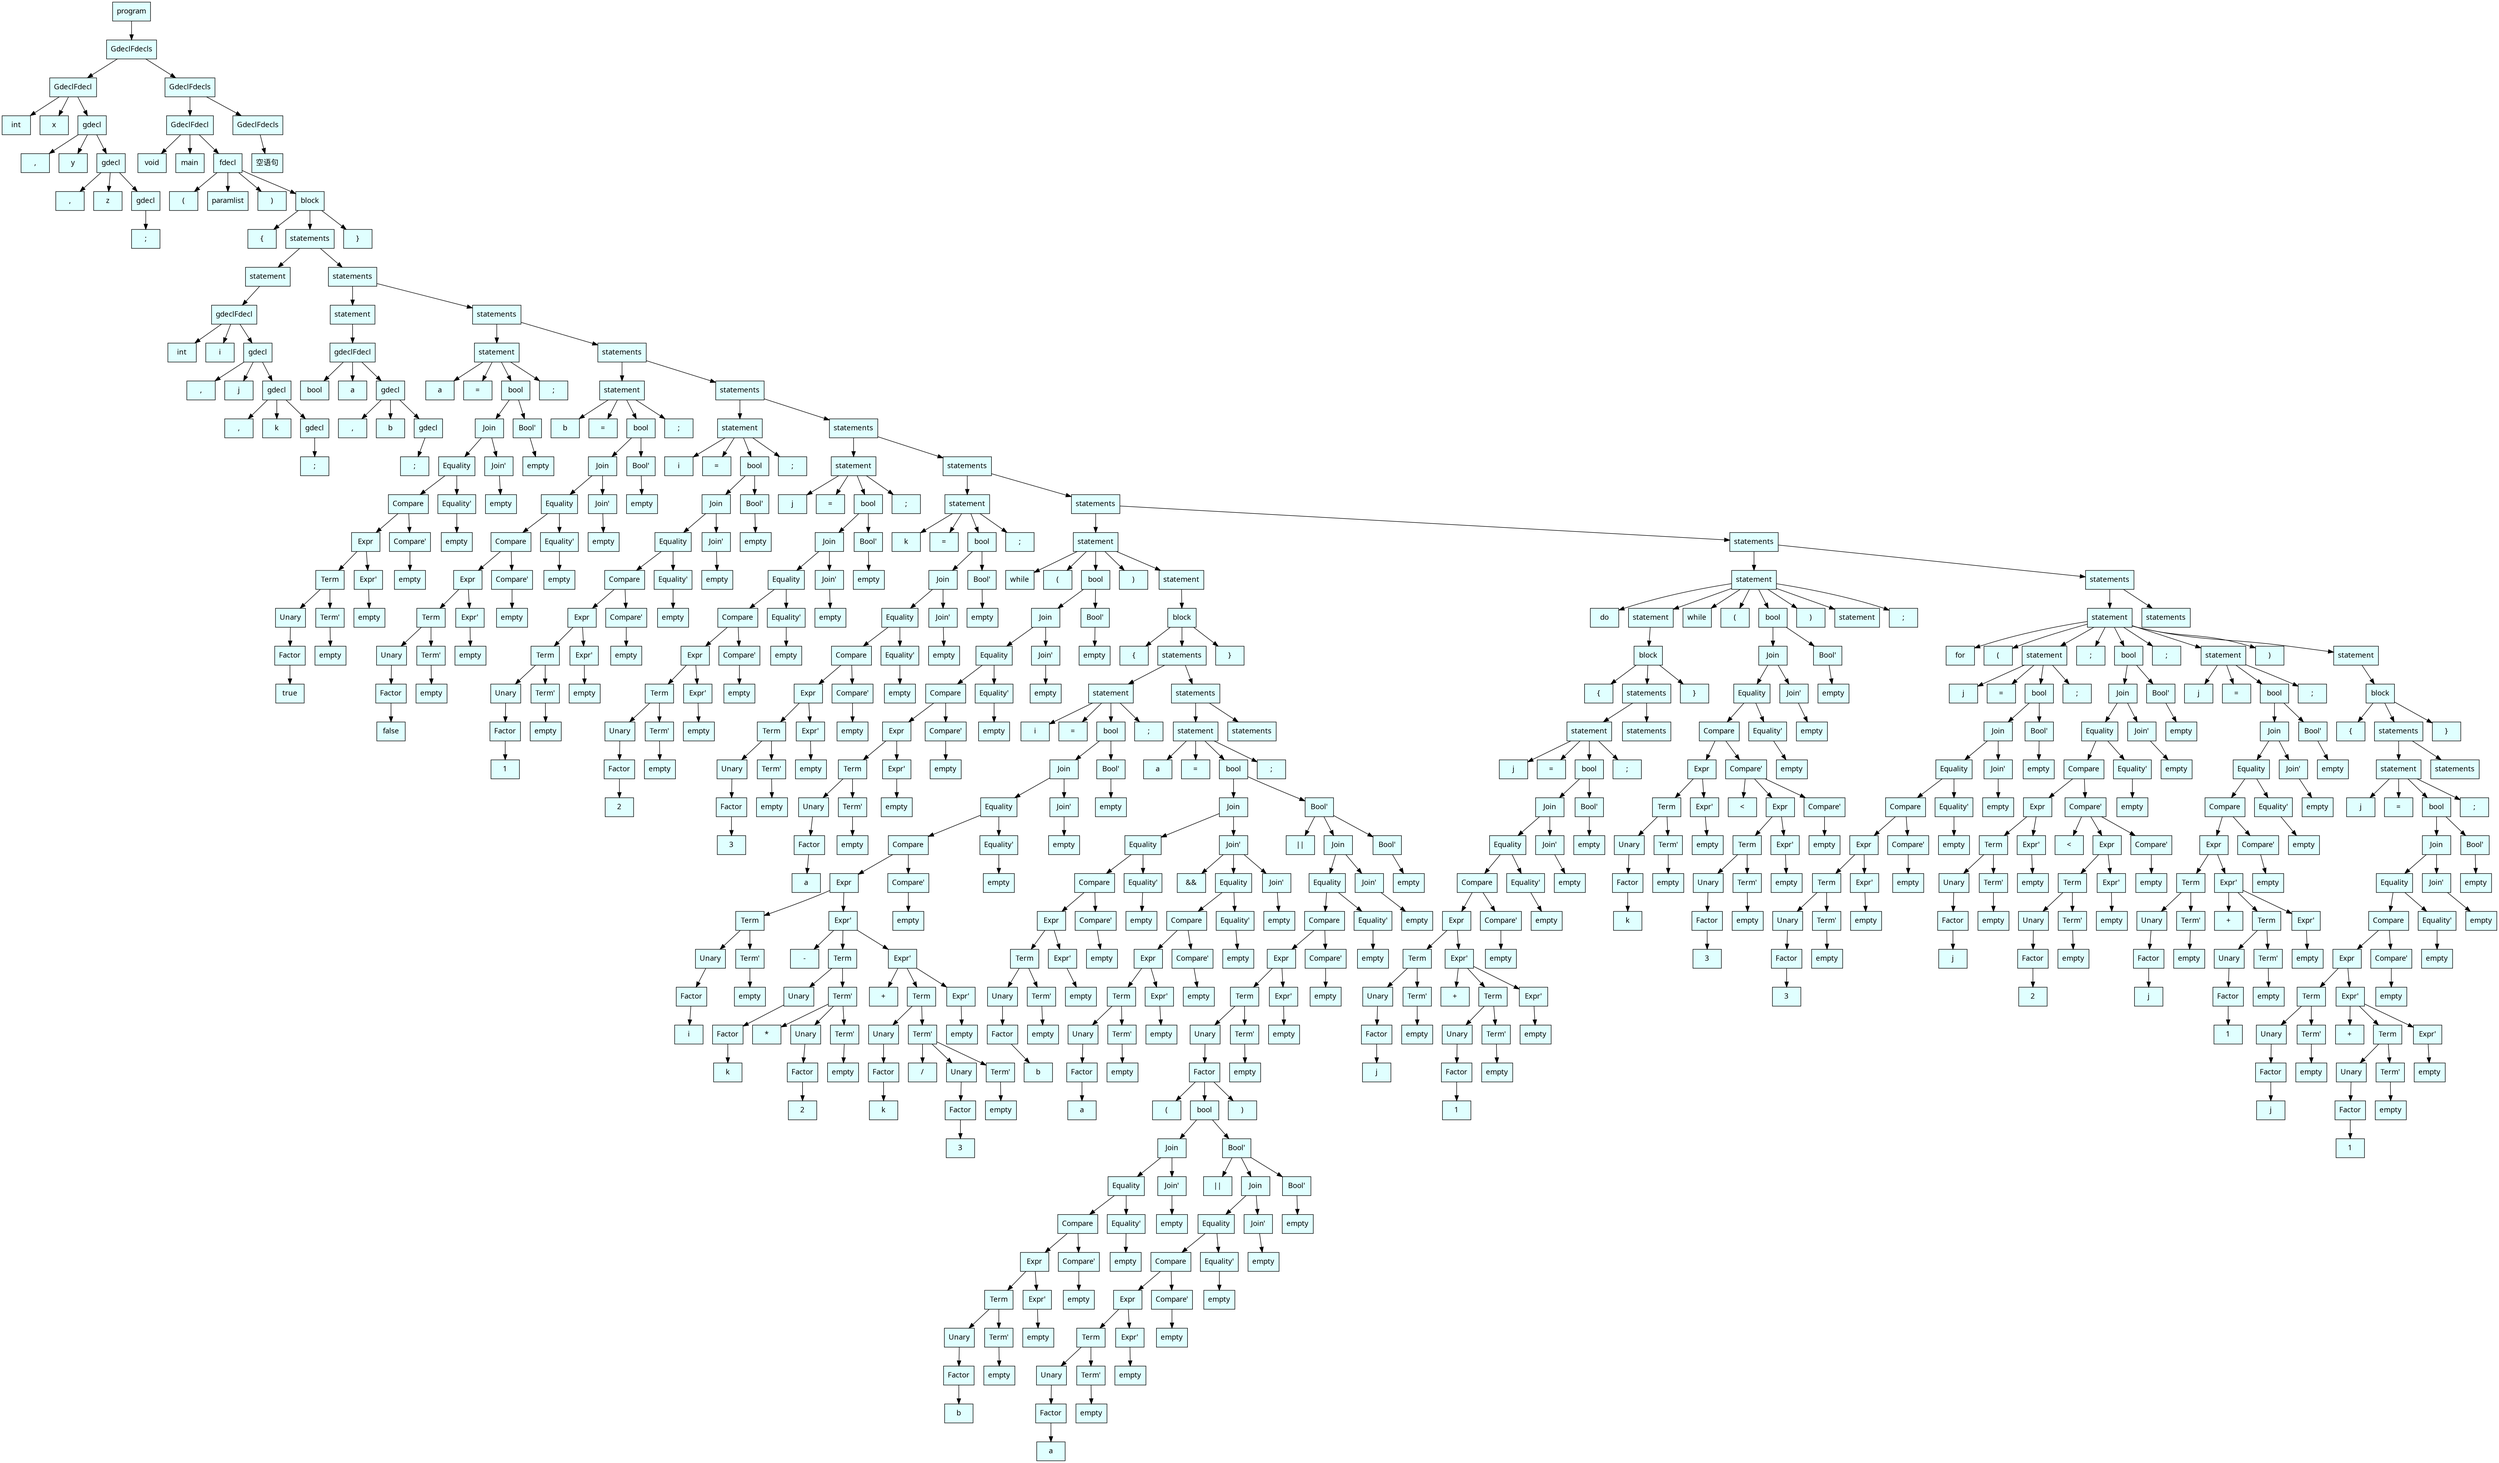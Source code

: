 digraph BinaryTree {
    node [shape=box, style=filled, fillcolor=lightcyan, fontname="Microsoft YaHei"]
	570775 [label="program"];
	5136981 [label="GdeclFdecls"];
	570775->5136981;
	5136981 [label="GdeclFdecls"];
	46232835 [label="GdeclFdecl"];
	5136981->46232835;
	46232835 [label="GdeclFdecl"];
	13442339 [label="int"];
	46232835->13442339;
	13442339 [label="int"];
	53872188 [label="x"];
	46232835->53872188;
	53872188 [label="x"];
	15087649 [label="gdecl"];
	46232835->15087649;
	15087649 [label="gdecl"];
	1571113 [label=","];
	15087649->1571113;
	1571113 [label=","];
	14140023 [label="y"];
	15087649->14140023;
	14140023 [label="y"];
	60151347 [label="gdecl"];
	15087649->60151347;
	60151347 [label="gdecl"];
	4491214 [label=","];
	60151347->4491214;
	4491214 [label=","];
	40420929 [label="z"];
	60151347->40420929;
	40420929 [label="z"];
	28244045 [label="gdecl"];
	60151347->28244045;
	28244045 [label="gdecl"];
	52869820 [label=";"];
	28244045->52869820;
	52869820 [label=";"];
	6066333 [label="GdeclFdecls"];
	5136981->6066333;
	6066333 [label="GdeclFdecls"];
	54597003 [label="GdeclFdecl"];
	6066333->54597003;
	54597003 [label="GdeclFdecl"];
	21610982 [label="void"];
	54597003->21610982;
	21610982 [label="void"];
	60281111 [label="main"];
	54597003->60281111;
	60281111 [label="main"];
	5659087 [label="fdecl"];
	54597003->5659087;
	5659087 [label="fdecl"];
	50931783 [label="("];
	5659087->50931783;
	50931783 [label="("];
	55732864 [label="paramlist"];
	5659087->55732864;
	55732864 [label="paramlist"];
	31833731 [label=")"];
	5659087->31833731;
	31833731 [label=")"];
	18068130 [label="block"];
	5659087->18068130;
	18068130 [label="block"];
	28395444 [label="{"];
	18068130->28395444;
	28395444 [label="{"];
	54232412 [label="statements"];
	18068130->54232412;
	54232412 [label="statements"];
	18329666 [label="statement"];
	54232412->18329666;
	18329666 [label="statement"];
	30749271 [label="gdeclFdecl"];
	18329666->30749271;
	30749271 [label="gdeclFdecl"];
	8307988 [label="int"];
	30749271->8307988;
	8307988 [label="int"];
	7663035 [label="i"];
	30749271->7663035;
	7663035 [label="i"];
	1858451 [label="gdecl"];
	30749271->1858451;
	1858451 [label="gdecl"];
	16726062 [label=","];
	1858451->16726062;
	16726062 [label=","];
	16316838 [label="j"];
	1858451->16316838;
	16316838 [label="j"];
	12633819 [label="gdecl"];
	1858451->12633819;
	12633819 [label="gdecl"];
	46595510 [label=","];
	12633819->46595510;
	46595510 [label=","];
	16706408 [label="k"];
	12633819->16706408;
	16706408 [label="k"];
	16139946 [label="gdecl"];
	12633819->16139946;
	16139946 [label="gdecl"];
	11041789 [label=";"];
	16139946->11041789;
	11041789 [label=";"];
	32267243 [label="statements"];
	54232412->32267243;
	32267243 [label="statements"];
	21969731 [label="statement"];
	32267243->21969731;
	21969731 [label="statement"];
	63509856 [label="gdeclFdecl"];
	21969731->63509856;
	63509856 [label="gdeclFdecl"];
	34717793 [label="bool"];
	63509856->34717793;
	34717793 [label="bool"];
	44024689 [label="a"];
	63509856->44024689;
	44024689 [label="a"];
	60677888 [label="gdecl"];
	63509856->60677888;
	60677888 [label="gdecl"];
	9230088 [label=","];
	60677888->9230088;
	9230088 [label=","];
	15961928 [label="b"];
	60677888->15961928;
	15961928 [label="b"];
	9439626 [label="gdecl"];
	60677888->9439626;
	9439626 [label="gdecl"];
	17847776 [label=";"];
	9439626->17847776;
	17847776 [label=";"];
	26412257 [label="statements"];
	32267243->26412257;
	26412257 [label="statements"];
	36383728 [label="statement"];
	26412257->36383728;
	36383728 [label="statement"];
	59018101 [label="a"];
	36383728->59018101;
	59018101 [label="a"];
	61400865 [label="="];
	36383728->61400865;
	61400865 [label="="];
	15736877 [label="bool"];
	36383728->15736877;
	15736877 [label="bool"];
	7414170 [label="Join"];
	15736877->7414170;
	7414170 [label="Join"];
	66727538 [label="Equality"];
	7414170->66727538;
	66727538 [label="Equality"];
	63676932 [label="Compare"];
	66727538->63676932;
	63676932 [label="Compare"];
	36221483 [label="Expr"];
	63676932->36221483;
	36221483 [label="Expr"];
	57557895 [label="Term"];
	36221483->57557895;
	57557895 [label="Term"];
	48259009 [label="Unary"];
	57557895->48259009;
	48259009 [label="Unary"];
	31677898 [label="Factor"];
	48259009->31677898;
	31677898 [label="Factor"];
	16665627 [label="true"];
	31677898->16665627;
	16665627 [label="true"];
	15772917 [label="Term'"];
	57557895->15772917;
	15772917 [label="Term'"];
	7738529 [label="empty"];
	15772917->7738529;
	7738529 [label="empty"];
	2537905 [label="Expr'"];
	36221483->2537905;
	2537905 [label="Expr'"];
	22841149 [label="empty"];
	2537905->22841149;
	22841149 [label="empty"];
	4243749 [label="Compare'"];
	63676932->4243749;
	4243749 [label="Compare'"];
	38193748 [label="empty"];
	4243749->38193748;
	38193748 [label="empty"];
	8199418 [label="Equality'"];
	66727538->8199418;
	8199418 [label="Equality'"];
	6685904 [label="empty"];
	8199418->6685904;
	6685904 [label="empty"];
	60173144 [label="Join'"];
	7414170->60173144;
	60173144 [label="Join'"];
	4687385 [label="empty"];
	60173144->4687385;
	4687385 [label="empty"];
	42186470 [label="Bool'"];
	15736877->42186470;
	42186470 [label="Bool'"];
	44133910 [label="empty"];
	42186470->44133910;
	44133910 [label="empty"];
	61660876 [label=";"];
	36383728->61660876;
	61660876 [label=";"];
	18076976 [label="statements"];
	26412257->18076976;
	18076976 [label="statements"];
	28475059 [label="statement"];
	18076976->28475059;
	28475059 [label="statement"];
	54948942 [label="b"];
	28475059->54948942;
	54948942 [label="b"];
	24778434 [label="="];
	28475059->24778434;
	24778434 [label="="];
	21679321 [label="bool"];
	28475059->21679321;
	21679321 [label="bool"];
	60896162 [label="Join"];
	21679321->60896162;
	60896162 [label="Join"];
	11194552 [label="Equality"];
	60896162->11194552;
	11194552 [label="Equality"];
	33642107 [label="Compare"];
	11194552->33642107;
	33642107 [label="Compare"];
	34343508 [label="Expr"];
	33642107->34343508;
	34343508 [label="Expr"];
	40656116 [label="Term"];
	34343508->40656116;
	40656116 [label="Term"];
	30360724 [label="Unary"];
	40656116->30360724;
	30360724 [label="Unary"];
	4811061 [label="Factor"];
	30360724->4811061;
	4811061 [label="Factor"];
	43299552 [label="false"];
	4811061->43299552;
	43299552 [label="false"];
	54151655 [label="Term'"];
	40656116->54151655;
	54151655 [label="Term'"];
	17602849 [label="empty"];
	54151655->17602849;
	17602849 [label="empty"];
	24207921 [label="Expr'"];
	34343508->24207921;
	24207921 [label="Expr'"];
	16544703 [label="empty"];
	24207921->16544703;
	16544703 [label="empty"];
	14684604 [label="Compare'"];
	33642107->14684604;
	14684604 [label="Compare'"];
	65052577 [label="empty"];
	14684604->65052577;
	65052577 [label="empty"];
	48602288 [label="Equality'"];
	11194552->48602288;
	48602288 [label="Equality'"];
	34767408 [label="empty"];
	48602288->34767408;
	34767408 [label="empty"];
	44471219 [label="Join'"];
	60896162->44471219;
	44471219 [label="Join'"];
	64696659 [label="empty"];
	44471219->64696659;
	64696659 [label="empty"];
	45399024 [label="Bool'"];
	21679321->45399024;
	45399024 [label="Bool'"];
	5938035 [label="empty"];
	45399024->5938035;
	5938035 [label="empty"];
	53442317 [label=";"];
	28475059->53442317;
	53442317 [label=";"];
	11218807 [label="statements"];
	18076976->11218807;
	11218807 [label="statements"];
	33860402 [label="statement"];
	11218807->33860402;
	33860402 [label="statement"];
	36308168 [label="i"];
	33860402->36308168;
	36308168 [label="i"];
	58338056 [label="="];
	33860402->58338056;
	58338056 [label="="];
	55280461 [label="bool"];
	33860402->55280461;
	55280461 [label="bool"];
	27762102 [label="Join"];
	55280461->27762102;
	27762102 [label="Join"];
	48532334 [label="Equality"];
	27762102->48532334;
	48532334 [label="Equality"];
	34137829 [label="Compare"];
	48532334->34137829;
	34137829 [label="Compare"];
	38805013 [label="Expr"];
	34137829->38805013;
	38805013 [label="Expr"];
	13700797 [label="Term"];
	38805013->13700797;
	13700797 [label="Term"];
	56198311 [label="Unary"];
	13700797->56198311;
	56198311 [label="Unary"];
	36022757 [label="Factor"];
	56198311->36022757;
	36022757 [label="Factor"];
	55769358 [label="1"];
	36022757->55769358;
	55769358 [label="1"];
	32162181 [label="Term'"];
	13700797->32162181;
	32162181 [label="Term'"];
	21024178 [label="empty"];
	32162181->21024178;
	21024178 [label="empty"];
	54999878 [label="Expr'"];
	38805013->54999878;
	54999878 [label="Expr'"];
	25236858 [label="empty"];
	54999878->25236858;
	25236858 [label="empty"];
	25805135 [label="Compare'"];
	34137829->25805135;
	25805135 [label="Compare'"];
	30919631 [label="empty"];
	25805135->30919631;
	30919631 [label="empty"];
	9841225 [label="Equality'"];
	48532334->9841225;
	9841225 [label="Equality'"];
	21462168 [label="empty"];
	9841225->21462168;
	21462168 [label="empty"];
	58941788 [label="Join'"];
	27762102->58941788;
	58941788 [label="Join'"];
	60714046 [label="empty"];
	58941788->60714046;
	60714046 [label="empty"];
	9555503 [label="Bool'"];
	55280461->9555503;
	9555503 [label="Bool'"];
	18890664 [label="empty"];
	9555503->18890664;
	18890664 [label="empty"];
	35798250 [label=";"];
	33860402->35798250;
	35798250 [label=";"];
	53748798 [label="statements"];
	11218807->53748798;
	53748798 [label="statements"];
	13977142 [label="statement"];
	53748798->13977142;
	13977142 [label="statement"];
	58685418 [label="j"];
	13977142->58685418;
	58685418 [label="j"];
	58406714 [label="="];
	13977142->58406714;
	58406714 [label="="];
	55898385 [label="bool"];
	13977142->55898385;
	55898385 [label="bool"];
	33323423 [label="Join"];
	55898385->33323423;
	33323423 [label="Join"];
	31475357 [label="Equality"];
	33323423->31475357;
	31475357 [label="Equality"];
	14842765 [label="Compare"];
	31475357->14842765;
	14842765 [label="Compare"];
	66476022 [label="Expr"];
	14842765->66476022;
	66476022 [label="Expr"];
	61413291 [label="Term"];
	66476022->61413291;
	61413291 [label="Term"];
	15848707 [label="Unary"];
	61413291->15848707;
	15848707 [label="Unary"];
	8420641 [label="Factor"];
	15848707->8420641;
	8420641 [label="Factor"];
	8676909 [label="2"];
	8420641->8676909;
	8676909 [label="2"];
	10983320 [label="Term'"];
	61413291->10983320;
	10983320 [label="Term'"];
	31741019 [label="empty"];
	10983320->31741019;
	31741019 [label="empty"];
	17233719 [label="Expr'"];
	66476022->17233719;
	17233719 [label="Expr'"];
	20885750 [label="empty"];
	17233719->20885750;
	20885750 [label="empty"];
	53754023 [label="Compare'"];
	14842765->53754023;
	53754023 [label="Compare'"];
	14024165 [label="empty"];
	53754023->14024165;
	14024165 [label="empty"];
	59108624 [label="Equality'"];
	31475357->59108624;
	59108624 [label="Equality'"];
	62215569 [label="empty"];
	59108624->62215569;
	62215569 [label="empty"];
	23069209 [label="Join'"];
	33323423->23069209;
	23069209 [label="Join'"];
	6296289 [label="empty"];
	23069209->6296289;
	6296289 [label="empty"];
	56666602 [label="Bool'"];
	55898385->56666602;
	56666602 [label="Bool'"];
	40237373 [label="empty"];
	56666602->40237373;
	40237373 [label="empty"];
	26592044 [label=";"];
	13977142->26592044;
	26592044 [label=";"];
	38001806 [label="statements"];
	53748798->38001806;
	38001806 [label="statements"];
	6471942 [label="statement"];
	38001806->6471942;
	6471942 [label="statement"];
	58247484 [label="k"];
	6471942->58247484;
	58247484 [label="k"];
	54465313 [label="="];
	6471942->54465313;
	54465313 [label="="];
	20425774 [label="bool"];
	6471942->20425774;
	20425774 [label="bool"];
	49614245 [label="Join"];
	20425774->49614245;
	49614245 [label="Join"];
	43875021 [label="Equality"];
	49614245->43875021;
	43875021 [label="Equality"];
	59330872 [label="Compare"];
	43875021->59330872;
	59330872 [label="Compare"];
	64215808 [label="Expr"];
	59330872->64215808;
	64215808 [label="Expr"];
	41071365 [label="Term"];
	64215808->41071365;
	41071365 [label="Term"];
	34097968 [label="Unary"];
	41071365->34097968;
	34097968 [label="Unary"];
	38446258 [label="Factor"];
	34097968->38446258;
	38446258 [label="Factor"];
	10472004 [label="3"];
	38446258->10472004;
	10472004 [label="3"];
	27139175 [label="Term'"];
	41071365->27139175;
	27139175 [label="Term'"];
	42925989 [label="empty"];
	27139175->42925989;
	42925989 [label="empty"];
	50789581 [label="Expr'"];
	64215808->50789581;
	50789581 [label="Expr'"];
	54453050 [label="empty"];
	50789581->54453050;
	54453050 [label="empty"];
	20315403 [label="Compare'"];
	59330872->20315403;
	20315403 [label="Compare'"];
	48620907 [label="empty"];
	20315403->48620907;
	48620907 [label="empty"];
	34934986 [label="Equality'"];
	43875021->34934986;
	34934986 [label="Equality'"];
	45979426 [label="empty"];
	34934986->45979426;
	45979426 [label="empty"];
	11161650 [label="Join'"];
	49614245->11161650;
	11161650 [label="Join'"];
	33345988 [label="empty"];
	11161650->33345988;
	33345988 [label="empty"];
	31678442 [label="Bool'"];
	20425774->31678442;
	31678442 [label="Bool'"];
	16670523 [label="empty"];
	31678442->16670523;
	16670523 [label="empty"];
	15816986 [label=";"];
	6471942->15816986;
	15816986 [label=";"];
	8135151 [label="statements"];
	38001806->8135151;
	8135151 [label="statements"];
	6107499 [label="statement"];
	8135151->6107499;
	6107499 [label="statement"];
	54967495 [label="while"];
	6107499->54967495;
	54967495 [label="while"];
	24945412 [label="("];
	6107499->24945412;
	24945412 [label="("];
	23182124 [label="bool"];
	6107499->23182124;
	23182124 [label="bool"];
	7312526 [label="Join"];
	23182124->7312526;
	7312526 [label="Join"];
	65812741 [label="Equality"];
	7312526->65812741;
	65812741 [label="Equality"];
	55443761 [label="Compare"];
	65812741->55443761;
	55443761 [label="Compare"];
	29231803 [label="Expr"];
	55443761->29231803;
	29231803 [label="Expr"];
	61759636 [label="Term"];
	29231803->61759636;
	61759636 [label="Term"];
	18965813 [label="Unary"];
	61759636->18965813;
	18965813 [label="Unary"];
	36474591 [label="Factor"];
	18965813->36474591;
	36474591 [label="Factor"];
	59835867 [label="a"];
	36474591->59835867;
	59835867 [label="a"];
	1651899 [label="Term'"];
	61759636->1651899;
	1651899 [label="Term'"];
	14867095 [label="empty"];
	1651899->14867095;
	14867095 [label="empty"];
	66694991 [label="Expr'"];
	29231803->66694991;
	66694991 [label="Expr'"];
	63384014 [label="empty"];
	66694991->63384014;
	63384014 [label="empty"];
	33585220 [label="Compare'"];
	55443761->33585220;
	33585220 [label="Compare'"];
	33831530 [label="empty"];
	33585220->33831530;
	33831530 [label="empty"];
	36048322 [label="Equality'"];
	65812741->36048322;
	36048322 [label="Equality'"];
	55999443 [label="empty"];
	36048322->55999443;
	55999443 [label="empty"];
	34232944 [label="Join'"];
	7312526->34232944;
	34232944 [label="Join'"];
	39661040 [label="empty"];
	34232944->39661040;
	39661040 [label="empty"];
	21405046 [label="Bool'"];
	23182124->21405046;
	21405046 [label="Bool'"];
	58427690 [label="empty"];
	21405046->58427690;
	58427690 [label="empty"];
	56087165 [label=")"];
	6107499->56087165;
	56087165 [label=")"];
	35022440 [label="statement"];
	6107499->35022440;
	35022440 [label="statement"];
	46766508 [label="block"];
	35022440->46766508;
	46766508 [label="block"];
	18245395 [label="{"];
	46766508->18245395;
	18245395 [label="{"];
	29990828 [label="statements"];
	46766508->29990828;
	29990828 [label="statements"];
	1482002 [label="statement"];
	29990828->1482002;
	1482002 [label="statement"];
	13338021 [label="i"];
	1482002->13338021;
	13338021 [label="i"];
	52933326 [label="="];
	1482002->52933326;
	52933326 [label="="];
	6637886 [label="bool"];
	1482002->6637886;
	6637886 [label="bool"];
	59740974 [label="Join"];
	6637886->59740974;
	59740974 [label="Join"];
	797855 [label="Equality"];
	59740974->797855;
	797855 [label="Equality"];
	7180698 [label="Compare"];
	797855->7180698;
	7180698 [label="Compare"];
	64626289 [label="Expr"];
	7180698->64626289;
	64626289 [label="Expr"];
	44765691 [label="Term"];
	64626289->44765691;
	44765691 [label="Term"];
	238043 [label="Unary"];
	44765691->238043;
	238043 [label="Unary"];
	2142393 [label="Factor"];
	238043->2142393;
	2142393 [label="Factor"];
	19281542 [label="i"];
	2142393->19281542;
	19281542 [label="i"];
	39316155 [label="Term'"];
	44765691->39316155;
	39316155 [label="Term'"];
	18301082 [label="empty"];
	39316155->18301082;
	18301082 [label="empty"];
	30492010 [label="Expr'"];
	64626289->30492010;
	30492010 [label="Expr'"];
	5992637 [label="-"];
	30492010->5992637;
	5992637 [label="-"];
	53933741 [label="Term"];
	30492010->53933741;
	53933741 [label="Term"];
	15641626 [label="Unary"];
	53933741->15641626;
	15641626 [label="Unary"];
	6556909 [label="Factor"];
	15641626->6556909;
	6556909 [label="Factor"];
	59012183 [label="k"];
	6556909->59012183;
	59012183 [label="k"];
	61347601 [label="Term'"];
	53933741->61347601;
	61347601 [label="Term'"];
	15257500 [label="*"];
	61347601->15257500;
	15257500 [label="*"];
	3099778 [label="Unary"];
	61347601->3099778;
	3099778 [label="Unary"];
	27898002 [label="Factor"];
	3099778->27898002;
	27898002 [label="Factor"];
	49755431 [label="2"];
	27898002->49755431;
	49755431 [label="2"];
	45145696 [label="Term'"];
	61347601->45145696;
	45145696 [label="Term'"];
	3658088 [label="empty"];
	45145696->3658088;
	3658088 [label="empty"];
	32922799 [label="Expr'"];
	30492010->32922799;
	32922799 [label="Expr'"];
	27869743 [label="+"];
	32922799->27869743;
	27869743 [label="+"];
	49501095 [label="Term"];
	32922799->49501095;
	49501095 [label="Term"];
	42856673 [label="Unary"];
	49501095->42856673;
	42856673 [label="Unary"];
	50165743 [label="Factor"];
	42856673->50165743;
	50165743 [label="Factor"];
	48838504 [label="k"];
	50165743->48838504;
	48838504 [label="k"];
	36893359 [label="Term'"];
	49501095->36893359;
	36893359 [label="Term'"];
	63604780 [label="/"];
	36893359->63604780;
	63604780 [label="/"];
	35572112 [label="Unary"];
	36893359->35572112;
	35572112 [label="Unary"];
	51713556 [label="Factor"];
	35572112->51713556;
	51713556 [label="Factor"];
	62768825 [label="3"];
	51713556->62768825;
	62768825 [label="3"];
	28048521 [label="Term'"];
	36893359->28048521;
	28048521 [label="Term'"];
	51110099 [label="empty"];
	28048521->51110099;
	51110099 [label="empty"];
	57337714 [label="Expr'"];
	32922799->57337714;
	57337714 [label="Expr'"];
	46277382 [label="empty"];
	57337714->46277382;
	46277382 [label="empty"];
	13843256 [label="Compare'"];
	7180698->13843256;
	13843256 [label="Compare'"];
	57480441 [label="empty"];
	13843256->57480441;
	57480441 [label="empty"];
	47561922 [label="Equality'"];
	797855->47561922;
	47561922 [label="Equality'"];
	25404116 [label="empty"];
	47561922->25404116;
	25404116 [label="empty"];
	27310456 [label="Join'"];
	59740974->27310456;
	27310456 [label="Join'"];
	44467520 [label="empty"];
	27310456->44467520;
	44467520 [label="empty"];
	64663364 [label="Bool'"];
	6637886->64663364;
	64663364 [label="Bool'"];
	45099364 [label="empty"];
	64663364->45099364;
	45099364 [label="empty"];
	3241099 [label=";"];
	1482002->3241099;
	3241099 [label=";"];
	29169897 [label="statements"];
	29990828->29169897;
	29169897 [label="statements"];
	61202487 [label="statement"];
	29169897->61202487;
	61202487 [label="statement"];
	13951479 [label="a"];
	61202487->13951479;
	13951479 [label="a"];
	58454448 [label="="];
	61202487->58454448;
	58454448 [label="="];
	56327989 [label="bool"];
	61202487->56327989;
	56327989 [label="bool"];
	37189853 [label="Join"];
	56327989->37189853;
	37189853 [label="Join"];
	66273227 [label="Equality"];
	37189853->66273227;
	66273227 [label="Equality"];
	59588135 [label="Compare"];
	66273227->59588135;
	59588135 [label="Compare"];
	66531170 [label="Expr"];
	59588135->66531170;
	66531170 [label="Expr"];
	61909621 [label="Term"];
	66531170->61909621;
	61909621 [label="Term"];
	20315681 [label="Unary"];
	61909621->20315681;
	20315681 [label="Unary"];
	48623408 [label="Factor"];
	20315681->48623408;
	48623408 [label="Factor"];
	34957489 [label="b"];
	48623408->34957489;
	34957489 [label="b"];
	46181951 [label="Term'"];
	61909621->46181951;
	46181951 [label="Term'"];
	12984378 [label="empty"];
	46181951->12984378;
	12984378 [label="empty"];
	49750539 [label="Expr'"];
	66531170->49750539;
	49750539 [label="Expr'"];
	45101667 [label="empty"];
	49750539->45101667;
	45101667 [label="empty"];
	3261819 [label="Compare'"];
	59588135->3261819;
	3261819 [label="Compare'"];
	29356372 [label="empty"];
	3261819->29356372;
	29356372 [label="empty"];
	62880759 [label="Equality'"];
	66273227->62880759;
	62880759 [label="Equality'"];
	29055926 [label="empty"];
	62880759->29055926;
	29055926 [label="empty"];
	60176744 [label="Join'"];
	37189853->60176744;
	60176744 [label="Join'"];
	4719792 [label="&&"];
	60176744->4719792;
	4719792 [label="&&"];
	42478134 [label="Equality"];
	60176744->42478134;
	42478134 [label="Equality"];
	46758891 [label="Compare"];
	42478134->46758891;
	46758891 [label="Compare"];
	18176840 [label="Expr"];
	46758891->18176840;
	18176840 [label="Expr"];
	29373839 [label="Term"];
	18176840->29373839;
	29373839 [label="Term"];
	63037959 [label="Unary"];
	29373839->63037959;
	63037959 [label="Unary"];
	30470722 [label="Factor"];
	63037959->30470722;
	30470722 [label="Factor"];
	5801050 [label="a"];
	30470722->5801050;
	5801050 [label="a"];
	52209455 [label="Term'"];
	29373839->52209455;
	52209455 [label="Term'"];
	123050 [label="empty"];
	52209455->123050;
	123050 [label="empty"];
	1107452 [label="Expr'"];
	18176840->1107452;
	1107452 [label="Expr'"];
	9967070 [label="empty"];
	1107452->9967070;
	9967070 [label="empty"];
	22594769 [label="Compare'"];
	46758891->22594769;
	22594769 [label="Compare'"];
	2026335 [label="empty"];
	22594769->2026335;
	2026335 [label="empty"];
	18237015 [label="Equality'"];
	42478134->18237015;
	18237015 [label="Equality'"];
	29915412 [label="empty"];
	18237015->29915412;
	29915412 [label="empty"];
	803253 [label="Join'"];
	60176744->803253;
	803253 [label="Join'"];
	7229285 [label="empty"];
	803253->7229285;
	7229285 [label="empty"];
	65063572 [label="Bool'"];
	56327989->65063572;
	65063572 [label="Bool'"];
	48701244 [label="||"];
	65063572->48701244;
	48701244 [label="||"];
	35658012 [label="Join"];
	65063572->35658012;
	35658012 [label="Join"];
	52486654 [label="Equality"];
	35658012->52486654;
	52486654 [label="Equality"];
	2617844 [label="Compare"];
	52486654->2617844;
	2617844 [label="Compare"];
	23560597 [label="Expr"];
	2617844->23560597;
	23560597 [label="Expr"];
	10718788 [label="Term"];
	23560597->10718788;
	10718788 [label="Term"];
	29360233 [label="Unary"];
	10718788->29360233;
	29360233 [label="Unary"];
	62915509 [label="Factor"];
	29360233->62915509;
	62915509 [label="Factor"];
	29368673 [label="("];
	62915509->29368673;
	29368673 [label="("];
	62991470 [label="bool"];
	62915509->62991470;
	62991470 [label="bool"];
	30052326 [label="Join"];
	62991470->30052326;
	30052326 [label="Join"];
	2035480 [label="Equality"];
	30052326->2035480;
	2035480 [label="Equality"];
	18319327 [label="Compare"];
	2035480->18319327;
	18319327 [label="Compare"];
	30656219 [label="Expr"];
	18319327->30656219;
	30656219 [label="Expr"];
	7470517 [label="Term"];
	30656219->7470517;
	7470517 [label="Term"];
	125790 [label="Unary"];
	7470517->125790;
	125790 [label="Unary"];
	1132111 [label="Factor"];
	125790->1132111;
	1132111 [label="Factor"];
	10189001 [label="b"];
	1132111->10189001;
	10189001 [label="b"];
	24592149 [label="Term'"];
	7470517->24592149;
	24592149 [label="Term'"];
	20002757 [label="empty"];
	24592149->20002757;
	20002757 [label="empty"];
	45807089 [label="Expr'"];
	30656219->45807089;
	45807089 [label="Expr'"];
	9610617 [label="empty"];
	45807089->9610617;
	9610617 [label="empty"];
	19386696 [label="Compare'"];
	18319327->19386696;
	19386696 [label="Compare'"];
	40262542 [label="empty"];
	19386696->40262542;
	40262542 [label="empty"];
	26818564 [label="Equality'"];
	2035480->26818564;
	26818564 [label="Equality'"];
	40040492 [label="empty"];
	26818564->40040492;
	40040492 [label="empty"];
	24820109 [label="Join'"];
	30052326->24820109;
	24820109 [label="Join'"];
	22054394 [label="empty"];
	24820109->22054394;
	22054394 [label="empty"];
	64271818 [label="Bool'"];
	62991470->64271818;
	64271818 [label="Bool'"];
	41575456 [label="||"];
	64271818->41575456;
	41575456 [label="||"];
	38634788 [label="Join"];
	64271818->38634788;
	38634788 [label="Join"];
	12168775 [label="Equality"];
	38634788->12168775;
	12168775 [label="Equality"];
	42410114 [label="Compare"];
	12168775->42410114;
	42410114 [label="Compare"];
	46146710 [label="Expr"];
	42410114->46146710;
	46146710 [label="Expr"];
	12667213 [label="Term"];
	46146710->12667213;
	12667213 [label="Term"];
	46896054 [label="Unary"];
	12667213->46896054;
	46896054 [label="Unary"];
	19411308 [label="Factor"];
	46896054->19411308;
	19411308 [label="Factor"];
	40484047 [label="a"];
	19411308->40484047;
	40484047 [label="a"];
	28812104 [label="Term'"];
	12667213->28812104;
	28812104 [label="Term'"];
	57982344 [label="empty"];
	28812104->57982344;
	57982344 [label="empty"];
	52079048 [label="Expr'"];
	46146710->52079048;
	52079048 [label="Expr'"];
	66058249 [label="empty"];
	52079048->66058249;
	66058249 [label="empty"];
	57653332 [label="Compare'"];
	42410114->57653332;
	57653332 [label="Compare'"];
	49117947 [label="empty"];
	57653332->49117947;
	49117947 [label="empty"];
	39408341 [label="Equality'"];
	12168775->39408341;
	39408341 [label="Equality'"];
	19130757 [label="empty"];
	39408341->19130757;
	19130757 [label="empty"];
	37959091 [label="Join'"];
	38634788->37959091;
	37959091 [label="Join'"];
	6087504 [label="empty"];
	37959091->6087504;
	6087504 [label="empty"];
	54787541 [label="Bool'"];
	64271818->54787541;
	54787541 [label="Bool'"];
	23325828 [label="empty"];
	54787541->23325828;
	23325828 [label="empty"];
	8605860 [label=")"];
	62915509->8605860;
	8605860 [label=")"];
	10343879 [label="Term'"];
	10718788->10343879;
	10343879 [label="Term'"];
	25986055 [label="empty"];
	10343879->25986055;
	25986055 [label="empty"];
	32547908 [label="Expr'"];
	23560597->32547908;
	32547908 [label="Expr'"];
	24495719 [label="empty"];
	32547908->24495719;
	24495719 [label="empty"];
	19134881 [label="Compare'"];
	2617844->19134881;
	19134881 [label="Compare'"];
	37996203 [label="empty"];
	19134881->37996203;
	37996203 [label="empty"];
	6421510 [label="Equality'"];
	52486654->6421510;
	6421510 [label="Equality'"];
	57793596 [label="empty"];
	6421510->57793596;
	57793596 [label="empty"];
	50380316 [label="Join'"];
	35658012->50380316;
	50380316 [label="Join'"];
	50769665 [label="empty"];
	50380316->50769665;
	50769665 [label="empty"];
	54273802 [label="Bool'"];
	65063572->54273802;
	54273802 [label="Bool'"];
	18702178 [label="empty"];
	54273802->18702178;
	18702178 [label="empty"];
	34101881 [label=";"];
	61202487->34101881;
	34101881 [label=";"];
	38481481 [label="statements"];
	29169897->38481481;
	38481481 [label="statements"];
	10789009 [label="}"];
	46766508->10789009;
	10789009 [label="}"];
	29992219 [label="statements"];
	8135151->29992219;
	29992219 [label="statements"];
	1494521 [label="statement"];
	29992219->1494521;
	1494521 [label="statement"];
	13450690 [label="do"];
	1494521->13450690;
	13450690 [label="do"];
	53947353 [label="statement"];
	1494521->53947353;
	53947353 [label="statement"];
	15764134 [label="block"];
	53947353->15764134;
	15764134 [label="block"];
	7659482 [label="{"];
	15764134->7659482;
	7659482 [label="{"];
	1826478 [label="statements"];
	15764134->1826478;
	1826478 [label="statements"];
	16438307 [label="statement"];
	1826478->16438307;
	16438307 [label="statement"];
	13727043 [label="j"];
	16438307->13727043;
	13727043 [label="j"];
	56434525 [label="="];
	16438307->56434525;
	56434525 [label="="];
	38148684 [label="bool"];
	16438307->38148684;
	38148684 [label="bool"];
	7793840 [label="Join"];
	38148684->7793840;
	7793840 [label="Join"];
	3035698 [label="Equality"];
	7793840->3035698;
	3035698 [label="Equality"];
	27321283 [label="Compare"];
	3035698->27321283;
	27321283 [label="Compare"];
	44564956 [label="Expr"];
	27321283->44564956;
	44564956 [label="Expr"];
	65540286 [label="Term"];
	44564956->65540286;
	65540286 [label="Term"];
	52991666 [label="Unary"];
	65540286->52991666;
	52991666 [label="Unary"];
	7162954 [label="Factor"];
	52991666->7162954;
	7162954 [label="Factor"];
	64466590 [label="j"];
	7162954->64466590;
	64466590 [label="j"];
	43328398 [label="Term'"];
	65540286->43328398;
	43328398 [label="Term'"];
	54411269 [label="empty"];
	43328398->54411269;
	54411269 [label="empty"];
	19939379 [label="Expr'"];
	44564956->19939379;
	19939379 [label="Expr'"];
	45236689 [label="+"];
	19939379->45236689;
	45236689 [label="+"];
	4477025 [label="Term"];
	19939379->4477025;
	4477025 [label="Term"];
	40293226 [label="Unary"];
	4477025->40293226;
	40293226 [label="Unary"];
	27094719 [label="Factor"];
	40293226->27094719;
	27094719 [label="Factor"];
	42525879 [label="1"];
	27094719->42525879;
	42525879 [label="1"];
	47188597 [label="Term'"];
	4477025->47188597;
	47188597 [label="Term'"];
	22044193 [label="empty"];
	47188597->22044193;
	22044193 [label="empty"];
	64180012 [label="Expr'"];
	19939379->64180012;
	64180012 [label="Expr'"];
	40749199 [label="empty"];
	64180012->40749199;
	40749199 [label="empty"];
	31198475 [label="Compare'"];
	27321283->31198475;
	31198475 [label="Compare'"];
	12350826 [label="empty"];
	31198475->12350826;
	12350826 [label="empty"];
	44048571 [label="Equality'"];
	3035698->44048571;
	44048571 [label="Equality'"];
	60892825 [label="empty"];
	44048571->60892825;
	60892825 [label="empty"];
	11164516 [label="Join'"];
	7793840->11164516;
	11164516 [label="Join'"];
	33371781 [label="empty"];
	11164516->33371781;
	33371781 [label="empty"];
	31910573 [label="Bool'"];
	38148684->31910573;
	31910573 [label="Bool'"];
	18759701 [label="empty"];
	31910573->18759701;
	18759701 [label="empty"];
	34619582 [label=";"];
	16438307->34619582;
	34619582 [label=";"];
	43140785 [label="statements"];
	1826478->43140785;
	43140785 [label="statements"];
	52722752 [label="}"];
	15764134->52722752;
	52722752 [label="}"];
	4742722 [label="while"];
	1494521->4742722;
	4742722 [label="while"];
	42684506 [label="("];
	1494521->42684506;
	42684506 [label="("];
	48616240 [label="bool"];
	1494521->48616240;
	48616240 [label="bool"];
	34892981 [label="Join"];
	48616240->34892981;
	34892981 [label="Join"];
	45601378 [label="Equality"];
	34892981->45601378;
	45601378 [label="Equality"];
	7759225 [label="Compare"];
	45601378->7759225;
	7759225 [label="Compare"];
	2724161 [label="Expr"];
	7759225->2724161;
	2724161 [label="Expr"];
	24517452 [label="Term"];
	2724161->24517452;
	24517452 [label="Term"];
	19330484 [label="Unary"];
	24517452->19330484;
	19330484 [label="Unary"];
	39756633 [label="Factor"];
	19330484->39756633;
	39756633 [label="Factor"];
	22265380 [label="k"];
	39756633->22265380;
	22265380 [label="k"];
	66170694 [label="Term'"];
	24517452->66170694;
	66170694 [label="Term'"];
	58665336 [label="empty"];
	66170694->58665336;
	58665336 [label="empty"];
	58225979 [label="Expr'"];
	2724161->58225979;
	58225979 [label="Expr'"];
	54271769 [label="empty"];
	58225979->54271769;
	54271769 [label="empty"];
	18683873 [label="Compare'"];
	7759225->18683873;
	18683873 [label="Compare'"];
	33937134 [label="<"];
	18683873->33937134;
	33937134 [label="<"];
	36998751 [label="Expr"];
	18683873->36998751;
	36998751 [label="Expr"];
	64553311 [label="Term"];
	36998751->64553311;
	64553311 [label="Term"];
	44108894 [label="Unary"];
	64553311->44108894;
	44108894 [label="Unary"];
	61435734 [label="Factor"];
	44108894->61435734;
	61435734 [label="Factor"];
	16050694 [label="3"];
	61435734->16050694;
	16050694 [label="3"];
	10238520 [label="Term'"];
	64553311->10238520;
	10238520 [label="Term'"];
	25037822 [label="empty"];
	10238520->25037822;
	25037822 [label="empty"];
	24013807 [label="Expr'"];
	36998751->24013807;
	24013807 [label="Expr'"];
	14797678 [label="empty"];
	24013807->14797678;
	14797678 [label="empty"];
	66070243 [label="Compare'"];
	18683873->66070243;
	66070243 [label="Compare'"];
	57761279 [label="empty"];
	66070243->57761279;
	57761279 [label="empty"];
	50089467 [label="Equality'"];
	45601378->50089467;
	50089467 [label="Equality'"];
	48152024 [label="empty"];
	50089467->48152024;
	48152024 [label="empty"];
	30715040 [label="Join'"];
	34892981->30715040;
	30715040 [label="Join'"];
	7999906 [label="empty"];
	30715040->7999906;
	7999906 [label="empty"];
	4890297 [label="Bool'"];
	48616240->4890297;
	4890297 [label="Bool'"];
	44012677 [label="empty"];
	4890297->44012677;
	44012677 [label="empty"];
	60569775 [label=")"];
	1494521->60569775;
	60569775 [label=")"];
	8257064 [label="statement"];
	1494521->8257064;
	8257064 [label="statement"];
	7204713 [label=";"];
	1494521->7204713;
	7204713 [label=";"];
	64842419 [label="statements"];
	29992219->64842419;
	64842419 [label="statements"];
	46710863 [label="statement"];
	64842419->46710863;
	46710863 [label="statement"];
	17744591 [label="for"];
	46710863->17744591;
	17744591 [label="for"];
	25483595 [label="("];
	46710863->25483595;
	25483595 [label="("];
	28025763 [label="statement"];
	46710863->28025763;
	28025763 [label="statement"];
	50905282 [label="j"];
	28025763->50905282;
	50905282 [label="j"];
	55494360 [label="="];
	28025763->55494360;
	55494360 [label="="];
	29687198 [label="bool"];
	28025763->29687198;
	29687198 [label="bool"];
	65858198 [label="Join"];
	29687198->65858198;
	65858198 [label="Join"];
	55852871 [label="Equality"];
	65858198->55852871;
	55852871 [label="Equality"];
	32913796 [label="Compare"];
	55852871->32913796;
	32913796 [label="Compare"];
	27788708 [label="Expr"];
	32913796->27788708;
	27788708 [label="Expr"];
	48771786 [label="Term"];
	27788708->48771786;
	48771786 [label="Term"];
	36292894 [label="Unary"];
	48771786->36292894;
	36292894 [label="Unary"];
	58200593 [label="Factor"];
	36292894->58200593;
	58200593 [label="Factor"];
	54043292 [label="3"];
	58200593->54043292;
	54043292 [label="3"];
	16627584 [label="Term'"];
	48771786->16627584;
	16627584 [label="Term'"];
	15430535 [label="empty"];
	16627584->15430535;
	15430535 [label="empty"];
	4657088 [label="Expr'"];
	27788708->4657088;
	4657088 [label="Expr'"];
	41913798 [label="empty"];
	4657088->41913798;
	41913798 [label="empty"];
	41679865 [label="Compare'"];
	32913796->41679865;
	41679865 [label="Compare'"];
	39574466 [label="empty"];
	41679865->39574466;
	39574466 [label="empty"];
	20625874 [label="Equality'"];
	55852871->20625874;
	20625874 [label="Equality'"];
	51415138 [label="empty"];
	20625874->51415138;
	51415138 [label="empty"];
	60083059 [label="Join'"];
	65858198->60083059;
	60083059 [label="Join'"];
	3876622 [label="empty"];
	60083059->3876622;
	3876622 [label="empty"];
	34889605 [label="Bool'"];
	29687198->34889605;
	34889605 [label="Bool'"];
	45570991 [label="empty"];
	34889605->45570991;
	45570991 [label="empty"];
	7485743 [label=";"];
	28025763->7485743;
	7485743 [label=";"];
	262829 [label=";"];
	46710863->262829;
	262829 [label=";"];
	2365466 [label="bool"];
	46710863->2365466;
	2365466 [label="bool"];
	21289199 [label="Join"];
	2365466->21289199;
	21289199 [label="Join"];
	57385070 [label="Equality"];
	21289199->57385070;
	57385070 [label="Equality"];
	46703582 [label="Compare"];
	57385070->46703582;
	46703582 [label="Compare"];
	17679057 [label="Expr"];
	46703582->17679057;
	17679057 [label="Expr"];
	24893793 [label="Term"];
	17679057->24893793;
	24893793 [label="Term"];
	22717550 [label="Unary"];
	24893793->22717550;
	22717550 [label="Unary"];
	3131361 [label="Factor"];
	22717550->3131361;
	3131361 [label="Factor"];
	28182251 [label="j"];
	3131361->28182251;
	28182251 [label="j"];
	52313669 [label="Term'"];
	24893793->52313669;
	52313669 [label="Term'"];
	1060976 [label="empty"];
	52313669->1060976;
	1060976 [label="empty"];
	9548790 [label="Expr'"];
	17679057->9548790;
	9548790 [label="Expr'"];
	18830246 [label="empty"];
	9548790->18830246;
	18830246 [label="empty"];
	35254491 [label="Compare'"];
	46703582->35254491;
	35254491 [label="Compare'"];
	48854964 [label="<"];
	35254491->48854964;
	48854964 [label="<"];
	37041500 [label="Expr"];
	35254491->37041500;
	37041500 [label="Expr"];
	64938051 [label="Term"];
	37041500->64938051;
	64938051 [label="Term"];
	47571555 [label="Unary"];
	64938051->47571555;
	47571555 [label="Unary"];
	25490811 [label="Factor"];
	47571555->25490811;
	25490811 [label="Factor"];
	28090709 [label="2"];
	25490811->28090709;
	28090709 [label="2"];
	51489795 [label="Term'"];
	64938051->51489795;
	51489795 [label="Term'"];
	60754972 [label="empty"];
	51489795->60754972;
	60754972 [label="empty"];
	9923843 [label="Expr'"];
	37041500->9923843;
	9923843 [label="Expr'"];
	22205728 [label="empty"];
	9923843->22205728;
	22205728 [label="empty"];
	65633828 [label="Compare'"];
	35254491->65633828;
	65633828 [label="Compare'"];
	53833544 [label="empty"];
	65633828->53833544;
	53833544 [label="empty"];
	14739853 [label="Equality'"];
	57385070->14739853;
	14739853 [label="Equality'"];
	65549821 [label="empty"];
	14739853->65549821;
	65549821 [label="empty"];
	53077479 [label="Join'"];
	21289199->53077479;
	53077479 [label="Join'"];
	7935270 [label="empty"];
	53077479->7935270;
	7935270 [label="empty"];
	4308570 [label="Bool'"];
	2365466->4308570;
	4308570 [label="Bool'"];
	38777132 [label="empty"];
	4308570->38777132;
	38777132 [label="empty"];
	13449869 [label=";"];
	46710863->13449869;
	13449869 [label=";"];
	53939958 [label="statement"];
	46710863->53939958;
	53939958 [label="statement"];
	15697576 [label="j"];
	53939958->15697576;
	15697576 [label="j"];
	7060460 [label="="];
	53939958->7060460;
	7060460 [label="="];
	63544148 [label="bool"];
	53939958->63544148;
	63544148 [label="bool"];
	35026424 [label="Join"];
	63544148->35026424;
	35026424 [label="Join"];
	46802360 [label="Equality"];
	35026424->46802360;
	46802360 [label="Equality"];
	18568063 [label="Compare"];
	46802360->18568063;
	18568063 [label="Compare"];
	32894845 [label="Expr"];
	18568063->32894845;
	32894845 [label="Expr"];
	27618155 [label="Term"];
	32894845->27618155;
	27618155 [label="Term"];
	47236811 [label="Unary"];
	27618155->47236811;
	47236811 [label="Unary"];
	22478116 [label="Factor"];
	47236811->22478116;
	22478116 [label="Factor"];
	976457 [label="j"];
	22478116->976457;
	976457 [label="j"];
	8788113 [label="Term'"];
	27618155->8788113;
	8788113 [label="Term'"];
	11984159 [label="empty"];
	8788113->11984159;
	11984159 [label="empty"];
	40748571 [label="Expr'"];
	32894845->40748571;
	40748571 [label="Expr'"];
	31192822 [label="+"];
	40748571->31192822;
	31192822 [label="+"];
	12299945 [label="Term"];
	40748571->12299945;
	12299945 [label="Term"];
	43590645 [label="Unary"];
	12299945->43590645;
	43590645 [label="Unary"];
	56771492 [label="Factor"];
	43590645->56771492;
	56771492 [label="Factor"];
	41181381 [label="1"];
	56771492->41181381;
	41181381 [label="1"];
	35088115 [label="Term'"];
	12299945->35088115;
	35088115 [label="Term'"];
	47357582 [label="empty"];
	35088115->47357582;
	47357582 [label="empty"];
	23565055 [label="Expr'"];
	40748571->23565055;
	23565055 [label="Expr'"];
	10758903 [label="empty"];
	23565055->10758903;
	10758903 [label="empty"];
	29721263 [label="Compare'"];
	18568063->29721263;
	29721263 [label="Compare'"];
	66164776 [label="empty"];
	29721263->66164776;
	66164776 [label="empty"];
	58612075 [label="Equality'"];
	46802360->58612075;
	58612075 [label="Equality'"];
	57746634 [label="empty"];
	58612075->57746634;
	57746634 [label="empty"];
	49957660 [label="Join'"];
	35026424->49957660;
	49957660 [label="Join'"];
	46965764 [label="empty"];
	49957660->46965764;
	46965764 [label="empty"];
	20038698 [label="Bool'"];
	63544148->20038698;
	20038698 [label="Bool'"];
	46130559 [label="empty"];
	20038698->46130559;
	46130559 [label="empty"];
	12521852 [label=";"];
	53939958->12521852;
	12521852 [label=";"];
	45587811 [label=")"];
	46710863->45587811;
	45587811 [label=")"];
	7637115 [label="statement"];
	46710863->7637115;
	7637115 [label="statement"];
	1625174 [label="block"];
	7637115->1625174;
	1625174 [label="block"];
	14626574 [label="{"];
	1625174->14626574;
	14626574 [label="{"];
	64530307 [label="statements"];
	1625174->64530307;
	64530307 [label="statements"];
	43901854 [label="statement"];
	64530307->43901854;
	43901854 [label="statement"];
	59572368 [label="j"];
	43901854->59572368;
	59572368 [label="j"];
	66389266 [label="="];
	43901854->66389266;
	66389266 [label="="];
	60632485 [label="bool"];
	43901854->60632485;
	60632485 [label="bool"];
	8821459 [label="Join"];
	60632485->8821459;
	8821459 [label="Join"];
	12284267 [label="Equality"];
	8821459->12284267;
	12284267 [label="Equality"];
	43449544 [label="Compare"];
	12284267->43449544;
	43449544 [label="Compare"];
	55501577 [label="Expr"];
	43449544->55501577;
	55501577 [label="Expr"];
	29752153 [label="Term"];
	55501577->29752153;
	29752153 [label="Term"];
	66442792 [label="Unary"];
	29752153->66442792;
	66442792 [label="Unary"];
	61114224 [label="Factor"];
	66442792->61114224;
	61114224 [label="Factor"];
	13157104 [label="j"];
	61114224->13157104;
	13157104 [label="j"];
	51305074 [label="Term'"];
	29752153->51305074;
	51305074 [label="Term'"];
	59092488 [label="empty"];
	51305074->59092488;
	59092488 [label="empty"];
	62070345 [label="Expr'"];
	55501577->62070345;
	62070345 [label="Expr'"];
	21762200 [label="+"];
	62070345->21762200;
	21762200 [label="+"];
	61642077 [label="Term"];
	62070345->61642077;
	61642077 [label="Term"];
	17907785 [label="Unary"];
	61642077->17907785;
	17907785 [label="Unary"];
	26952341 [label="Factor"];
	17907785->26952341;
	26952341 [label="Factor"];
	41244482 [label="1"];
	26952341->41244482;
	41244482 [label="1"];
	35656026 [label="Term'"];
	61642077->35656026;
	35656026 [label="Term'"];
	52468780 [label="empty"];
	35656026->52468780;
	52468780 [label="empty"];
	2456979 [label="Expr'"];
	62070345->2456979;
	2456979 [label="Expr'"];
	22112815 [label="empty"];
	2456979->22112815;
	22112815 [label="empty"];
	64797609 [label="Compare'"];
	43449544->64797609;
	64797609 [label="Compare'"];
	46307570 [label="empty"];
	64797609->46307570;
	46307570 [label="empty"];
	14114947 [label="Equality'"];
	12284267->14114947;
	14114947 [label="Equality'"];
	59925661 [label="empty"];
	14114947->59925661;
	59925661 [label="empty"];
	2460041 [label="Join'"];
	8821459->2460041;
	2460041 [label="Join'"];
	22140377 [label="empty"];
	2460041->22140377;
	22140377 [label="empty"];
	65045669 [label="Bool'"];
	60632485->65045669;
	65045669 [label="Bool'"];
	48540109 [label="empty"];
	65045669->48540109;
	48540109 [label="empty"];
	34207804 [label=";"];
	43901854->34207804;
	34207804 [label=";"];
	39434786 [label="statements"];
	64530307->39434786;
	39434786 [label="statements"];
	19368760 [label="}"];
	1625174->19368760;
	19368760 [label="}"];
	40101120 [label="statements"];
	64842419->40101120;
	40101120 [label="statements"];
	25365761 [label="}"];
	18068130->25365761;
	25365761 [label="}"];
	26965262 [label="GdeclFdecls"];
	6066333->26965262;
	26965262 [label="GdeclFdecls"];
	41360766 [label="空语句"];
	26965262->41360766;
	41360766 [label="空语句"];
}
